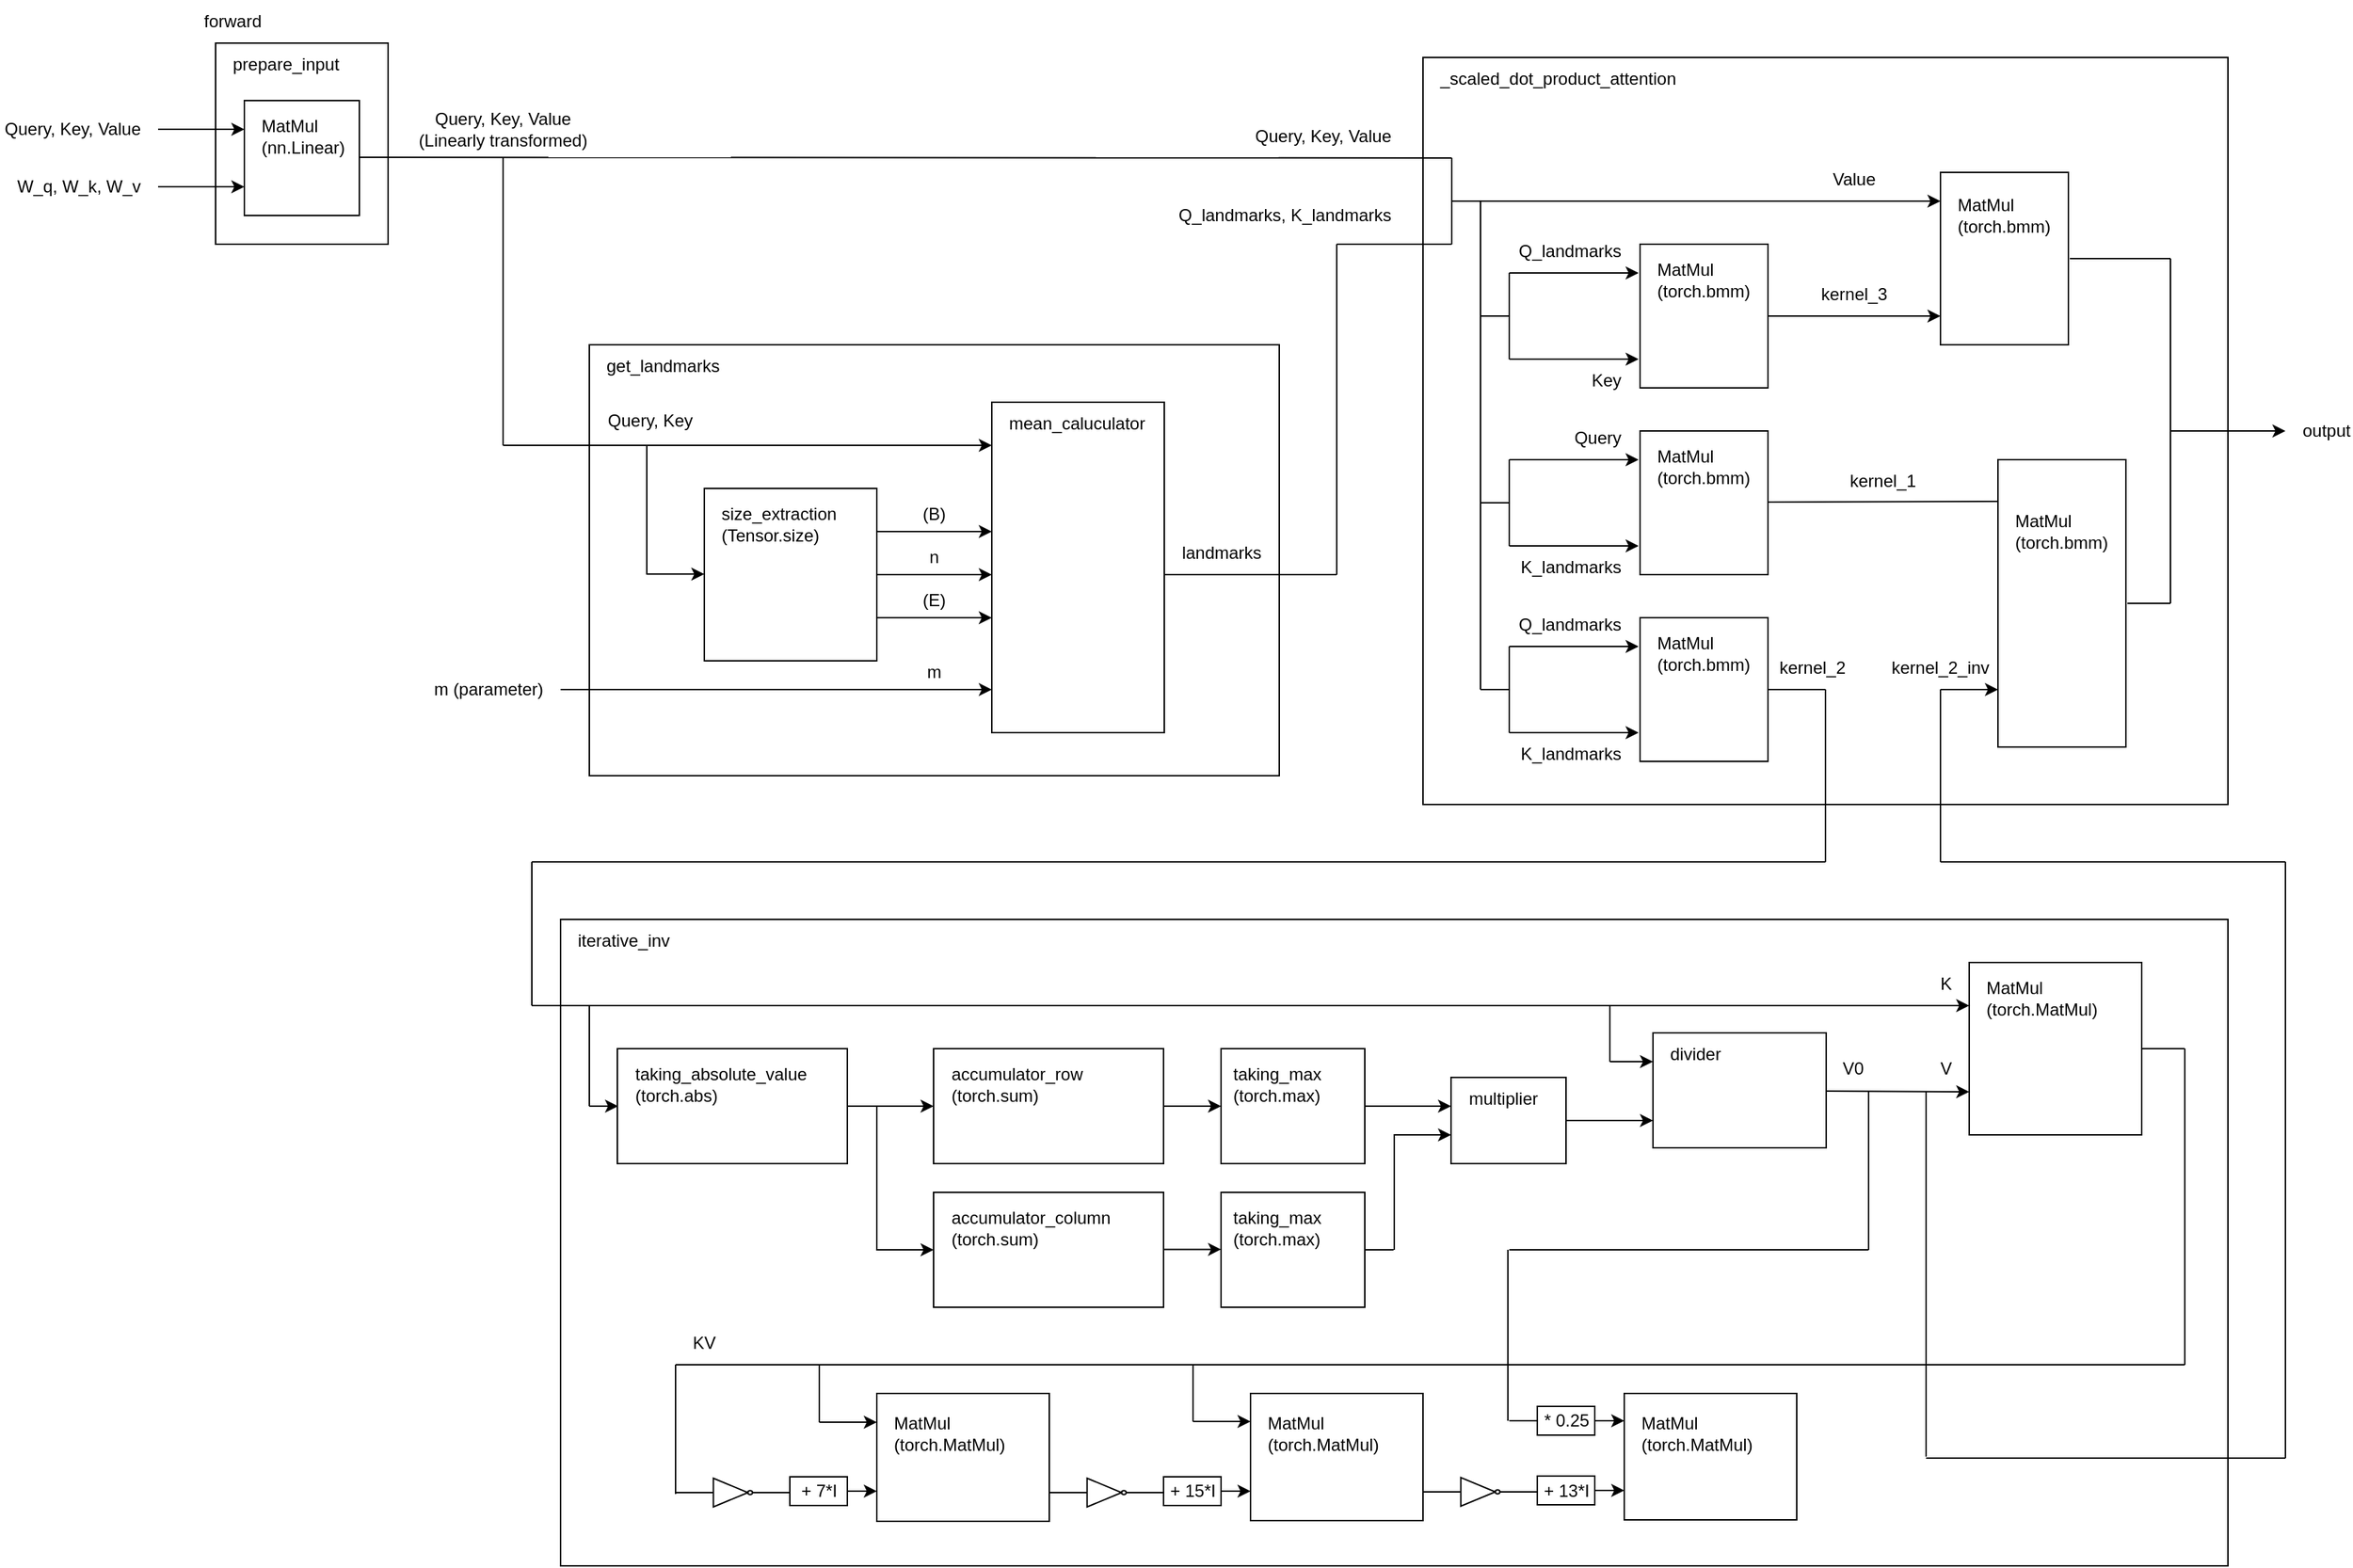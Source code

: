<mxfile>
    <diagram id="p_NvklON_nJpqzWZonJb" name="ページ1">
        <mxGraphModel dx="355" dy="683" grid="1" gridSize="10" guides="1" tooltips="1" connect="1" arrows="1" fold="1" page="1" pageScale="1" pageWidth="827" pageHeight="1169" math="0" shadow="0">
            <root>
                <mxCell id="0"/>
                <mxCell id="1" parent="0"/>
                <mxCell id="254" value="" style="rounded=0;whiteSpace=wrap;html=1;" vertex="1" parent="1">
                    <mxGeometry x="400" y="760" width="1160" height="450" as="geometry"/>
                </mxCell>
                <mxCell id="130" value="" style="rounded=0;whiteSpace=wrap;html=1;" vertex="1" parent="1">
                    <mxGeometry x="1000" y="160" width="560" height="520" as="geometry"/>
                </mxCell>
                <mxCell id="50" value="" style="rounded=0;whiteSpace=wrap;html=1;" vertex="1" parent="1">
                    <mxGeometry x="420" y="360" width="480" height="300" as="geometry"/>
                </mxCell>
                <mxCell id="2" value="" style="rounded=0;whiteSpace=wrap;html=1;" vertex="1" parent="1">
                    <mxGeometry x="160" y="150" width="120" height="140" as="geometry"/>
                </mxCell>
                <mxCell id="3" value="prepare_input" style="text;html=1;align=left;verticalAlign=middle;whiteSpace=wrap;rounded=0;" vertex="1" parent="1">
                    <mxGeometry x="170" y="150" width="90" height="30" as="geometry"/>
                </mxCell>
                <mxCell id="5" value="" style="rounded=0;whiteSpace=wrap;html=1;" vertex="1" parent="1">
                    <mxGeometry x="180" y="190" width="80" height="80" as="geometry"/>
                </mxCell>
                <mxCell id="7" value="" style="endArrow=classic;html=1;" edge="1" parent="1">
                    <mxGeometry width="50" height="50" relative="1" as="geometry">
                        <mxPoint x="120" y="210" as="sourcePoint"/>
                        <mxPoint x="180" y="210" as="targetPoint"/>
                    </mxGeometry>
                </mxCell>
                <mxCell id="8" value="" style="endArrow=classic;html=1;" edge="1" parent="1">
                    <mxGeometry width="50" height="50" relative="1" as="geometry">
                        <mxPoint x="120" y="250" as="sourcePoint"/>
                        <mxPoint x="180" y="250" as="targetPoint"/>
                    </mxGeometry>
                </mxCell>
                <mxCell id="9" value="Query, Key, Value" style="text;html=1;align=right;verticalAlign=middle;whiteSpace=wrap;rounded=0;" vertex="1" parent="1">
                    <mxGeometry x="10" y="200" width="100" height="20" as="geometry"/>
                </mxCell>
                <mxCell id="10" value="W_q, W_k, W_v" style="text;html=1;align=right;verticalAlign=middle;whiteSpace=wrap;rounded=0;" vertex="1" parent="1">
                    <mxGeometry x="10" y="240" width="100" height="20" as="geometry"/>
                </mxCell>
                <mxCell id="12" value="forward" style="text;html=1;align=left;verticalAlign=middle;whiteSpace=wrap;rounded=0;" vertex="1" parent="1">
                    <mxGeometry x="150" y="120" width="50" height="30" as="geometry"/>
                </mxCell>
                <mxCell id="20" value="Query, Key, Value&lt;div&gt;(Linearly transformed)&lt;/div&gt;" style="text;html=1;align=center;verticalAlign=middle;whiteSpace=wrap;rounded=0;" vertex="1" parent="1">
                    <mxGeometry x="300" y="195" width="120" height="30" as="geometry"/>
                </mxCell>
                <mxCell id="21" value="_scaled_dot_product_attention" style="text;html=1;align=left;verticalAlign=middle;whiteSpace=wrap;rounded=0;" vertex="1" parent="1">
                    <mxGeometry x="1010" y="160" width="190" height="30" as="geometry"/>
                </mxCell>
                <mxCell id="22" value="" style="endArrow=none;html=1;" edge="1" parent="1">
                    <mxGeometry width="50" height="50" relative="1" as="geometry">
                        <mxPoint x="360" y="430" as="sourcePoint"/>
                        <mxPoint x="360" y="230" as="targetPoint"/>
                    </mxGeometry>
                </mxCell>
                <mxCell id="23" value="" style="endArrow=classic;html=1;" edge="1" parent="1">
                    <mxGeometry width="50" height="50" relative="1" as="geometry">
                        <mxPoint x="360" y="430" as="sourcePoint"/>
                        <mxPoint x="700" y="430" as="targetPoint"/>
                    </mxGeometry>
                </mxCell>
                <mxCell id="24" value="get_landmarks" style="text;html=1;align=left;verticalAlign=middle;whiteSpace=wrap;rounded=0;" vertex="1" parent="1">
                    <mxGeometry x="430" y="360" width="90" height="30" as="geometry"/>
                </mxCell>
                <mxCell id="27" value="" style="endArrow=none;html=1;" edge="1" parent="1">
                    <mxGeometry width="50" height="50" relative="1" as="geometry">
                        <mxPoint x="460" y="520" as="sourcePoint"/>
                        <mxPoint x="460" y="430" as="targetPoint"/>
                    </mxGeometry>
                </mxCell>
                <mxCell id="28" value="" style="endArrow=classic;html=1;" edge="1" parent="1">
                    <mxGeometry width="50" height="50" relative="1" as="geometry">
                        <mxPoint x="460" y="519.68" as="sourcePoint"/>
                        <mxPoint x="500" y="519.68" as="targetPoint"/>
                    </mxGeometry>
                </mxCell>
                <mxCell id="30" value="" style="rounded=0;whiteSpace=wrap;html=1;" vertex="1" parent="1">
                    <mxGeometry x="500" y="460" width="120" height="120" as="geometry"/>
                </mxCell>
                <mxCell id="31" value="size_extraction&lt;div&gt;(Tensor.size)&lt;/div&gt;" style="text;html=1;align=left;verticalAlign=middle;whiteSpace=wrap;rounded=0;" vertex="1" parent="1">
                    <mxGeometry x="510" y="465" width="100" height="40" as="geometry"/>
                </mxCell>
                <mxCell id="32" value="MatMul&lt;div&gt;(nn.Linear)&lt;/div&gt;" style="text;html=1;align=left;verticalAlign=middle;whiteSpace=wrap;rounded=0;" vertex="1" parent="1">
                    <mxGeometry x="190" y="195" width="60" height="40" as="geometry"/>
                </mxCell>
                <mxCell id="33" value="" style="endArrow=classic;html=1;" edge="1" parent="1">
                    <mxGeometry width="50" height="50" relative="1" as="geometry">
                        <mxPoint x="400" y="600" as="sourcePoint"/>
                        <mxPoint x="700" y="600" as="targetPoint"/>
                    </mxGeometry>
                </mxCell>
                <mxCell id="34" value="m (parameter)" style="text;html=1;align=right;verticalAlign=middle;whiteSpace=wrap;rounded=0;" vertex="1" parent="1">
                    <mxGeometry x="300" y="590" width="90" height="20" as="geometry"/>
                </mxCell>
                <mxCell id="35" value="" style="endArrow=classic;html=1;" edge="1" parent="1">
                    <mxGeometry width="50" height="50" relative="1" as="geometry">
                        <mxPoint x="620" y="490" as="sourcePoint"/>
                        <mxPoint x="700" y="490" as="targetPoint"/>
                    </mxGeometry>
                </mxCell>
                <mxCell id="36" value="" style="endArrow=classic;html=1;" edge="1" parent="1">
                    <mxGeometry width="50" height="50" relative="1" as="geometry">
                        <mxPoint x="620" y="550" as="sourcePoint"/>
                        <mxPoint x="700" y="550" as="targetPoint"/>
                    </mxGeometry>
                </mxCell>
                <mxCell id="37" value="" style="endArrow=classic;html=1;" edge="1" parent="1">
                    <mxGeometry width="50" height="50" relative="1" as="geometry">
                        <mxPoint x="620" y="520" as="sourcePoint"/>
                        <mxPoint x="700" y="520" as="targetPoint"/>
                    </mxGeometry>
                </mxCell>
                <mxCell id="38" value="(B)" style="text;html=1;align=center;verticalAlign=middle;whiteSpace=wrap;rounded=0;" vertex="1" parent="1">
                    <mxGeometry x="640" y="470" width="40" height="15" as="geometry"/>
                </mxCell>
                <mxCell id="39" value="n" style="text;html=1;align=center;verticalAlign=middle;whiteSpace=wrap;rounded=0;" vertex="1" parent="1">
                    <mxGeometry x="640" y="500" width="40" height="15" as="geometry"/>
                </mxCell>
                <mxCell id="40" value="(E)" style="text;html=1;align=center;verticalAlign=middle;whiteSpace=wrap;rounded=0;" vertex="1" parent="1">
                    <mxGeometry x="640" y="530" width="40" height="15" as="geometry"/>
                </mxCell>
                <mxCell id="42" value="m" style="text;html=1;align=center;verticalAlign=middle;whiteSpace=wrap;rounded=0;" vertex="1" parent="1">
                    <mxGeometry x="640" y="580" width="40" height="15" as="geometry"/>
                </mxCell>
                <mxCell id="43" value="" style="rounded=0;whiteSpace=wrap;html=1;" vertex="1" parent="1">
                    <mxGeometry x="700" y="400" width="120" height="230" as="geometry"/>
                </mxCell>
                <mxCell id="44" value="mean_caluculator" style="text;html=1;align=left;verticalAlign=middle;whiteSpace=wrap;rounded=0;" vertex="1" parent="1">
                    <mxGeometry x="710" y="400" width="110" height="30" as="geometry"/>
                </mxCell>
                <mxCell id="46" value="" style="endArrow=none;html=1;" edge="1" parent="1">
                    <mxGeometry width="50" height="50" relative="1" as="geometry">
                        <mxPoint x="820" y="520" as="sourcePoint"/>
                        <mxPoint x="940" y="520" as="targetPoint"/>
                    </mxGeometry>
                </mxCell>
                <mxCell id="49" value="landmarks" style="text;html=1;align=center;verticalAlign=middle;whiteSpace=wrap;rounded=0;" vertex="1" parent="1">
                    <mxGeometry x="830" y="495" width="60" height="20" as="geometry"/>
                </mxCell>
                <mxCell id="51" value="Query, Key, Value" style="text;html=1;align=right;verticalAlign=middle;whiteSpace=wrap;rounded=0;" vertex="1" parent="1">
                    <mxGeometry x="870" y="205" width="110" height="20" as="geometry"/>
                </mxCell>
                <mxCell id="52" value="" style="endArrow=none;html=1;" edge="1" parent="1">
                    <mxGeometry width="50" height="50" relative="1" as="geometry">
                        <mxPoint x="940" y="520" as="sourcePoint"/>
                        <mxPoint x="940" y="290" as="targetPoint"/>
                    </mxGeometry>
                </mxCell>
                <mxCell id="54" value="Q_landmarks, K_landmarks" style="text;html=1;align=right;verticalAlign=middle;whiteSpace=wrap;rounded=0;" vertex="1" parent="1">
                    <mxGeometry x="820" y="260" width="160" height="20" as="geometry"/>
                </mxCell>
                <mxCell id="55" value="Query, Key" style="text;html=1;align=center;verticalAlign=middle;whiteSpace=wrap;rounded=0;" vertex="1" parent="1">
                    <mxGeometry x="415" y="400" width="95" height="25" as="geometry"/>
                </mxCell>
                <mxCell id="56" value="" style="endArrow=none;html=1;" edge="1" parent="1">
                    <mxGeometry width="50" height="50" relative="1" as="geometry">
                        <mxPoint x="260" y="229.5" as="sourcePoint"/>
                        <mxPoint x="1020" y="230" as="targetPoint"/>
                    </mxGeometry>
                </mxCell>
                <mxCell id="57" value="" style="endArrow=none;html=1;" edge="1" parent="1">
                    <mxGeometry width="50" height="50" relative="1" as="geometry">
                        <mxPoint x="940" y="290" as="sourcePoint"/>
                        <mxPoint x="1020" y="290" as="targetPoint"/>
                    </mxGeometry>
                </mxCell>
                <mxCell id="58" value="" style="endArrow=none;html=1;" edge="1" parent="1">
                    <mxGeometry width="50" height="50" relative="1" as="geometry">
                        <mxPoint x="1020" y="290" as="sourcePoint"/>
                        <mxPoint x="1020" y="230" as="targetPoint"/>
                    </mxGeometry>
                </mxCell>
                <mxCell id="60" value="" style="endArrow=none;html=1;" edge="1" parent="1">
                    <mxGeometry width="50" height="50" relative="1" as="geometry">
                        <mxPoint x="1060" y="370" as="sourcePoint"/>
                        <mxPoint x="1060" y="310" as="targetPoint"/>
                    </mxGeometry>
                </mxCell>
                <mxCell id="61" value="" style="endArrow=classic;html=1;" edge="1" parent="1">
                    <mxGeometry width="50" height="50" relative="1" as="geometry">
                        <mxPoint x="1060" y="310" as="sourcePoint"/>
                        <mxPoint x="1150" y="310" as="targetPoint"/>
                    </mxGeometry>
                </mxCell>
                <mxCell id="62" value="" style="endArrow=classic;html=1;" edge="1" parent="1">
                    <mxGeometry width="50" height="50" relative="1" as="geometry">
                        <mxPoint x="1060" y="370" as="sourcePoint"/>
                        <mxPoint x="1150" y="370" as="targetPoint"/>
                    </mxGeometry>
                </mxCell>
                <mxCell id="74" value="" style="group" vertex="1" connectable="0" parent="1">
                    <mxGeometry x="1151" y="290" width="89" height="100" as="geometry"/>
                </mxCell>
                <mxCell id="63" value="" style="rounded=0;whiteSpace=wrap;html=1;" vertex="1" parent="74">
                    <mxGeometry width="89" height="100" as="geometry"/>
                </mxCell>
                <mxCell id="64" value="MatMul&lt;div&gt;(torch.bmm)&lt;/div&gt;" style="text;html=1;align=left;verticalAlign=middle;whiteSpace=wrap;rounded=0;" vertex="1" parent="74">
                    <mxGeometry x="9.889" y="5" width="69.222" height="40" as="geometry"/>
                </mxCell>
                <mxCell id="75" value="Q_landmarks" style="text;html=1;align=right;verticalAlign=middle;whiteSpace=wrap;rounded=0;" vertex="1" parent="1">
                    <mxGeometry x="1080" y="285" width="60" height="20" as="geometry"/>
                </mxCell>
                <mxCell id="76" value="Key" style="text;html=1;align=right;verticalAlign=middle;whiteSpace=wrap;rounded=0;" vertex="1" parent="1">
                    <mxGeometry x="1065" y="375" width="75" height="20" as="geometry"/>
                </mxCell>
                <mxCell id="77" value="" style="endArrow=none;html=1;" edge="1" parent="1">
                    <mxGeometry width="50" height="50" relative="1" as="geometry">
                        <mxPoint x="1060" y="500" as="sourcePoint"/>
                        <mxPoint x="1060" y="440" as="targetPoint"/>
                    </mxGeometry>
                </mxCell>
                <mxCell id="78" value="" style="endArrow=classic;html=1;" edge="1" parent="1">
                    <mxGeometry width="50" height="50" relative="1" as="geometry">
                        <mxPoint x="1060" y="440" as="sourcePoint"/>
                        <mxPoint x="1150" y="440" as="targetPoint"/>
                    </mxGeometry>
                </mxCell>
                <mxCell id="79" value="" style="endArrow=classic;html=1;" edge="1" parent="1">
                    <mxGeometry width="50" height="50" relative="1" as="geometry">
                        <mxPoint x="1060" y="500" as="sourcePoint"/>
                        <mxPoint x="1150" y="500" as="targetPoint"/>
                    </mxGeometry>
                </mxCell>
                <mxCell id="80" value="" style="group" vertex="1" connectable="0" parent="1">
                    <mxGeometry x="1151" y="420" width="89" height="100" as="geometry"/>
                </mxCell>
                <mxCell id="81" value="" style="rounded=0;whiteSpace=wrap;html=1;" vertex="1" parent="80">
                    <mxGeometry width="89" height="100" as="geometry"/>
                </mxCell>
                <mxCell id="82" value="MatMul&lt;div&gt;(torch.bmm)&lt;/div&gt;" style="text;html=1;align=left;verticalAlign=middle;whiteSpace=wrap;rounded=0;" vertex="1" parent="80">
                    <mxGeometry x="9.889" y="5" width="69.222" height="40" as="geometry"/>
                </mxCell>
                <mxCell id="83" value="Query" style="text;html=1;align=right;verticalAlign=middle;whiteSpace=wrap;rounded=0;" vertex="1" parent="1">
                    <mxGeometry x="1080" y="415" width="60" height="20" as="geometry"/>
                </mxCell>
                <mxCell id="84" value="K_landmarks" style="text;html=1;align=right;verticalAlign=middle;whiteSpace=wrap;rounded=0;" vertex="1" parent="1">
                    <mxGeometry x="1065" y="505" width="75" height="20" as="geometry"/>
                </mxCell>
                <mxCell id="85" value="" style="endArrow=none;html=1;" edge="1" parent="1">
                    <mxGeometry width="50" height="50" relative="1" as="geometry">
                        <mxPoint x="1060" y="630" as="sourcePoint"/>
                        <mxPoint x="1060" y="570" as="targetPoint"/>
                    </mxGeometry>
                </mxCell>
                <mxCell id="86" value="" style="endArrow=classic;html=1;" edge="1" parent="1">
                    <mxGeometry width="50" height="50" relative="1" as="geometry">
                        <mxPoint x="1060" y="570" as="sourcePoint"/>
                        <mxPoint x="1150" y="570" as="targetPoint"/>
                    </mxGeometry>
                </mxCell>
                <mxCell id="87" value="" style="endArrow=classic;html=1;" edge="1" parent="1">
                    <mxGeometry width="50" height="50" relative="1" as="geometry">
                        <mxPoint x="1060" y="630" as="sourcePoint"/>
                        <mxPoint x="1150" y="630" as="targetPoint"/>
                    </mxGeometry>
                </mxCell>
                <mxCell id="88" value="" style="group" vertex="1" connectable="0" parent="1">
                    <mxGeometry x="1151" y="550" width="89" height="100" as="geometry"/>
                </mxCell>
                <mxCell id="89" value="" style="rounded=0;whiteSpace=wrap;html=1;" vertex="1" parent="88">
                    <mxGeometry width="89" height="100" as="geometry"/>
                </mxCell>
                <mxCell id="90" value="MatMul&lt;div&gt;(torch.bmm)&lt;/div&gt;" style="text;html=1;align=left;verticalAlign=middle;whiteSpace=wrap;rounded=0;" vertex="1" parent="88">
                    <mxGeometry x="9.889" y="5" width="69.222" height="40" as="geometry"/>
                </mxCell>
                <mxCell id="91" value="Q_landmarks" style="text;html=1;align=right;verticalAlign=middle;whiteSpace=wrap;rounded=0;" vertex="1" parent="1">
                    <mxGeometry x="1080" y="545" width="60" height="20" as="geometry"/>
                </mxCell>
                <mxCell id="92" value="K_landmarks" style="text;html=1;align=right;verticalAlign=middle;whiteSpace=wrap;rounded=0;" vertex="1" parent="1">
                    <mxGeometry x="1065" y="635" width="75" height="20" as="geometry"/>
                </mxCell>
                <mxCell id="93" value="" style="endArrow=none;html=1;" edge="1" parent="1">
                    <mxGeometry width="50" height="50" relative="1" as="geometry">
                        <mxPoint x="1040" y="600" as="sourcePoint"/>
                        <mxPoint x="1040" y="260" as="targetPoint"/>
                    </mxGeometry>
                </mxCell>
                <mxCell id="94" value="" style="endArrow=none;html=1;" edge="1" parent="1">
                    <mxGeometry width="50" height="50" relative="1" as="geometry">
                        <mxPoint x="1040" y="470" as="sourcePoint"/>
                        <mxPoint x="1060" y="470" as="targetPoint"/>
                    </mxGeometry>
                </mxCell>
                <mxCell id="95" value="" style="endArrow=none;html=1;" edge="1" parent="1">
                    <mxGeometry width="50" height="50" relative="1" as="geometry">
                        <mxPoint x="1040" y="600" as="sourcePoint"/>
                        <mxPoint x="1060" y="600" as="targetPoint"/>
                    </mxGeometry>
                </mxCell>
                <mxCell id="98" value="" style="endArrow=classic;html=1;" edge="1" parent="1">
                    <mxGeometry width="50" height="50" relative="1" as="geometry">
                        <mxPoint x="1240" y="469.47" as="sourcePoint"/>
                        <mxPoint x="1420" y="469" as="targetPoint"/>
                    </mxGeometry>
                </mxCell>
                <mxCell id="99" value="kernel_1" style="text;html=1;align=center;verticalAlign=middle;whiteSpace=wrap;rounded=0;" vertex="1" parent="1">
                    <mxGeometry x="1290" y="440" width="60" height="30" as="geometry"/>
                </mxCell>
                <mxCell id="101" value="kernel_2" style="text;html=1;align=center;verticalAlign=middle;whiteSpace=wrap;rounded=0;" vertex="1" parent="1">
                    <mxGeometry x="1240.5" y="570" width="60" height="30" as="geometry"/>
                </mxCell>
                <mxCell id="104" value="kernel_3" style="text;html=1;align=center;verticalAlign=middle;whiteSpace=wrap;rounded=0;" vertex="1" parent="1">
                    <mxGeometry x="1270" y="310" width="60" height="30" as="geometry"/>
                </mxCell>
                <mxCell id="106" value="" style="endArrow=classic;html=1;" edge="1" parent="1">
                    <mxGeometry width="50" height="50" relative="1" as="geometry">
                        <mxPoint x="1020" y="260" as="sourcePoint"/>
                        <mxPoint x="1360" y="260" as="targetPoint"/>
                    </mxGeometry>
                </mxCell>
                <mxCell id="107" value="" style="endArrow=classic;html=1;" edge="1" parent="1">
                    <mxGeometry width="50" height="50" relative="1" as="geometry">
                        <mxPoint x="1240" y="340" as="sourcePoint"/>
                        <mxPoint x="1360" y="340" as="targetPoint"/>
                    </mxGeometry>
                </mxCell>
                <mxCell id="108" value="Value" style="text;html=1;align=center;verticalAlign=middle;whiteSpace=wrap;rounded=0;" vertex="1" parent="1">
                    <mxGeometry x="1270" y="230" width="60" height="30" as="geometry"/>
                </mxCell>
                <mxCell id="109" value="" style="group" vertex="1" connectable="0" parent="1">
                    <mxGeometry x="1360" y="240" width="89" height="120" as="geometry"/>
                </mxCell>
                <mxCell id="110" value="" style="rounded=0;whiteSpace=wrap;html=1;" vertex="1" parent="109">
                    <mxGeometry width="89" height="120" as="geometry"/>
                </mxCell>
                <mxCell id="111" value="MatMul&lt;div&gt;(torch.bmm)&lt;/div&gt;" style="text;html=1;align=left;verticalAlign=middle;whiteSpace=wrap;rounded=0;" vertex="1" parent="109">
                    <mxGeometry x="9.889" y="6" width="69.222" height="48" as="geometry"/>
                </mxCell>
                <mxCell id="112" value="" style="group" vertex="1" connectable="0" parent="1">
                    <mxGeometry x="1400" y="440" width="89" height="200" as="geometry"/>
                </mxCell>
                <mxCell id="113" value="" style="rounded=0;whiteSpace=wrap;html=1;" vertex="1" parent="112">
                    <mxGeometry width="89" height="200" as="geometry"/>
                </mxCell>
                <mxCell id="114" value="MatMul&lt;div&gt;(torch.bmm)&lt;/div&gt;" style="text;html=1;align=left;verticalAlign=middle;whiteSpace=wrap;rounded=0;" vertex="1" parent="112">
                    <mxGeometry x="9.889" y="10" width="69.222" height="80" as="geometry"/>
                </mxCell>
                <mxCell id="115" value="" style="endArrow=none;html=1;" edge="1" parent="1">
                    <mxGeometry width="50" height="50" relative="1" as="geometry">
                        <mxPoint x="1240" y="600" as="sourcePoint"/>
                        <mxPoint x="1280" y="600" as="targetPoint"/>
                    </mxGeometry>
                </mxCell>
                <mxCell id="118" value="" style="endArrow=none;html=1;" edge="1" parent="1">
                    <mxGeometry width="50" height="50" relative="1" as="geometry">
                        <mxPoint x="1280" y="720" as="sourcePoint"/>
                        <mxPoint x="1280" y="600" as="targetPoint"/>
                    </mxGeometry>
                </mxCell>
                <mxCell id="119" value="" style="endArrow=none;html=1;" edge="1" parent="1">
                    <mxGeometry width="50" height="50" relative="1" as="geometry">
                        <mxPoint x="1360" y="720" as="sourcePoint"/>
                        <mxPoint x="1360" y="600" as="targetPoint"/>
                    </mxGeometry>
                </mxCell>
                <mxCell id="120" value="" style="endArrow=classic;html=1;" edge="1" parent="1">
                    <mxGeometry width="50" height="50" relative="1" as="geometry">
                        <mxPoint x="1360" y="600" as="sourcePoint"/>
                        <mxPoint x="1400" y="600" as="targetPoint"/>
                    </mxGeometry>
                </mxCell>
                <mxCell id="121" value="kernel_2_inv" style="text;html=1;align=center;verticalAlign=middle;whiteSpace=wrap;rounded=0;" vertex="1" parent="1">
                    <mxGeometry x="1330" y="570" width="60" height="30" as="geometry"/>
                </mxCell>
                <mxCell id="124" value="" style="endArrow=none;html=1;" edge="1" parent="1">
                    <mxGeometry width="50" height="50" relative="1" as="geometry">
                        <mxPoint x="1450" y="300" as="sourcePoint"/>
                        <mxPoint x="1520" y="300" as="targetPoint"/>
                    </mxGeometry>
                </mxCell>
                <mxCell id="125" value="" style="endArrow=none;html=1;" edge="1" parent="1">
                    <mxGeometry width="50" height="50" relative="1" as="geometry">
                        <mxPoint x="1490" y="540" as="sourcePoint"/>
                        <mxPoint x="1520" y="540" as="targetPoint"/>
                    </mxGeometry>
                </mxCell>
                <mxCell id="126" value="" style="endArrow=none;html=1;" edge="1" parent="1">
                    <mxGeometry width="50" height="50" relative="1" as="geometry">
                        <mxPoint x="1520" y="540" as="sourcePoint"/>
                        <mxPoint x="1520" y="300" as="targetPoint"/>
                    </mxGeometry>
                </mxCell>
                <mxCell id="127" value="" style="endArrow=classic;html=1;" edge="1" parent="1">
                    <mxGeometry width="50" height="50" relative="1" as="geometry">
                        <mxPoint x="1520" y="420" as="sourcePoint"/>
                        <mxPoint x="1600" y="420" as="targetPoint"/>
                    </mxGeometry>
                </mxCell>
                <mxCell id="129" value="output" style="text;html=1;align=left;verticalAlign=middle;whiteSpace=wrap;rounded=0;" vertex="1" parent="1">
                    <mxGeometry x="1610" y="400" width="36" height="40" as="geometry"/>
                </mxCell>
                <mxCell id="131" value="iterative_inv" style="text;html=1;align=left;verticalAlign=middle;whiteSpace=wrap;rounded=0;" vertex="1" parent="1">
                    <mxGeometry x="410" y="760" width="100" height="30" as="geometry"/>
                </mxCell>
                <mxCell id="132" value="" style="endArrow=none;html=1;" edge="1" parent="1">
                    <mxGeometry width="50" height="50" relative="1" as="geometry">
                        <mxPoint x="380" y="720" as="sourcePoint"/>
                        <mxPoint x="1280" y="720" as="targetPoint"/>
                    </mxGeometry>
                </mxCell>
                <mxCell id="170" value="" style="group" vertex="1" connectable="0" parent="1">
                    <mxGeometry x="439.5" y="839" width="700" height="211" as="geometry"/>
                </mxCell>
                <mxCell id="135" value="" style="group" vertex="1" connectable="0" parent="170">
                    <mxGeometry y="11" width="160" height="80" as="geometry"/>
                </mxCell>
                <mxCell id="133" value="" style="rounded=0;whiteSpace=wrap;html=1;" vertex="1" parent="135">
                    <mxGeometry width="160" height="80" as="geometry"/>
                </mxCell>
                <mxCell id="134" value="taking_absolute_value&lt;div&gt;(torch.abs)&lt;/div&gt;" style="text;html=1;align=left;verticalAlign=middle;whiteSpace=wrap;rounded=0;" vertex="1" parent="135">
                    <mxGeometry x="10" y="5" width="130" height="40" as="geometry"/>
                </mxCell>
                <mxCell id="136" value="" style="group" vertex="1" connectable="0" parent="170">
                    <mxGeometry x="220" y="11" width="160" height="80" as="geometry"/>
                </mxCell>
                <mxCell id="137" value="" style="rounded=0;whiteSpace=wrap;html=1;" vertex="1" parent="136">
                    <mxGeometry width="160" height="80" as="geometry"/>
                </mxCell>
                <mxCell id="138" value="&lt;div&gt;&lt;font color=&quot;#000000&quot;&gt;accumulator_row&lt;/font&gt;&lt;/div&gt;&lt;div&gt;(torch.sum)&lt;/div&gt;" style="text;html=1;align=left;verticalAlign=middle;whiteSpace=wrap;rounded=0;" vertex="1" parent="136">
                    <mxGeometry x="10" y="5" width="130" height="40" as="geometry"/>
                </mxCell>
                <mxCell id="146" value="" style="group" vertex="1" connectable="0" parent="170">
                    <mxGeometry x="220" y="111" width="160" height="80" as="geometry"/>
                </mxCell>
                <mxCell id="147" value="" style="rounded=0;whiteSpace=wrap;html=1;" vertex="1" parent="146">
                    <mxGeometry width="160" height="80" as="geometry"/>
                </mxCell>
                <mxCell id="148" value="&lt;div&gt;&lt;font color=&quot;#000000&quot;&gt;accumulator_column&lt;/font&gt;&lt;/div&gt;&lt;div&gt;(torch.sum)&lt;/div&gt;" style="text;html=1;align=left;verticalAlign=middle;whiteSpace=wrap;rounded=0;" vertex="1" parent="146">
                    <mxGeometry x="10" y="5" width="130" height="40" as="geometry"/>
                </mxCell>
                <mxCell id="149" value="" style="group" vertex="1" connectable="0" parent="170">
                    <mxGeometry x="420" y="11" width="100" height="80" as="geometry"/>
                </mxCell>
                <mxCell id="150" value="" style="rounded=0;whiteSpace=wrap;html=1;" vertex="1" parent="149">
                    <mxGeometry width="100" height="80" as="geometry"/>
                </mxCell>
                <mxCell id="151" value="&lt;div&gt;&lt;font color=&quot;#000000&quot;&gt;taking_max&lt;/font&gt;&lt;/div&gt;&lt;div&gt;(torch.max)&lt;/div&gt;" style="text;html=1;align=left;verticalAlign=middle;whiteSpace=wrap;rounded=0;" vertex="1" parent="149">
                    <mxGeometry x="6.25" y="5" width="81.25" height="40" as="geometry"/>
                </mxCell>
                <mxCell id="152" value="" style="group" vertex="1" connectable="0" parent="170">
                    <mxGeometry x="420" y="111" width="100" height="80" as="geometry"/>
                </mxCell>
                <mxCell id="153" value="" style="rounded=0;whiteSpace=wrap;html=1;" vertex="1" parent="152">
                    <mxGeometry width="100" height="80" as="geometry"/>
                </mxCell>
                <mxCell id="154" value="&lt;div&gt;&lt;font color=&quot;#000000&quot;&gt;taking_max&lt;/font&gt;&lt;/div&gt;&lt;div&gt;(torch.max)&lt;/div&gt;" style="text;html=1;align=left;verticalAlign=middle;whiteSpace=wrap;rounded=0;" vertex="1" parent="152">
                    <mxGeometry x="6.25" y="5" width="81.25" height="40" as="geometry"/>
                </mxCell>
                <mxCell id="156" value="" style="endArrow=none;html=1;" edge="1" parent="170">
                    <mxGeometry width="50" height="50" relative="1" as="geometry">
                        <mxPoint x="180.5" y="151" as="sourcePoint"/>
                        <mxPoint x="180.5" y="51" as="targetPoint"/>
                    </mxGeometry>
                </mxCell>
                <mxCell id="157" value="" style="endArrow=classic;html=1;" edge="1" parent="170">
                    <mxGeometry width="50" height="50" relative="1" as="geometry">
                        <mxPoint x="160.5" y="51" as="sourcePoint"/>
                        <mxPoint x="220" y="51" as="targetPoint"/>
                    </mxGeometry>
                </mxCell>
                <mxCell id="158" value="" style="endArrow=classic;html=1;" edge="1" parent="170">
                    <mxGeometry width="50" height="50" relative="1" as="geometry">
                        <mxPoint x="180" y="151" as="sourcePoint"/>
                        <mxPoint x="220" y="151" as="targetPoint"/>
                    </mxGeometry>
                </mxCell>
                <mxCell id="159" value="" style="endArrow=classic;html=1;" edge="1" parent="170">
                    <mxGeometry width="50" height="50" relative="1" as="geometry">
                        <mxPoint x="380" y="51" as="sourcePoint"/>
                        <mxPoint x="420" y="51" as="targetPoint"/>
                    </mxGeometry>
                </mxCell>
                <mxCell id="160" value="" style="endArrow=classic;html=1;" edge="1" parent="170">
                    <mxGeometry width="50" height="50" relative="1" as="geometry">
                        <mxPoint x="380" y="150.7" as="sourcePoint"/>
                        <mxPoint x="420" y="150.7" as="targetPoint"/>
                    </mxGeometry>
                </mxCell>
                <mxCell id="161" value="" style="endArrow=none;html=1;" edge="1" parent="170">
                    <mxGeometry width="50" height="50" relative="1" as="geometry">
                        <mxPoint x="520" y="51" as="sourcePoint"/>
                        <mxPoint x="540" y="51" as="targetPoint"/>
                    </mxGeometry>
                </mxCell>
                <mxCell id="162" value="" style="endArrow=none;html=1;" edge="1" parent="170">
                    <mxGeometry width="50" height="50" relative="1" as="geometry">
                        <mxPoint x="520" y="151" as="sourcePoint"/>
                        <mxPoint x="540" y="151" as="targetPoint"/>
                    </mxGeometry>
                </mxCell>
                <mxCell id="164" value="" style="endArrow=classic;html=1;" edge="1" parent="170">
                    <mxGeometry width="50" height="50" relative="1" as="geometry">
                        <mxPoint x="540" y="51" as="sourcePoint"/>
                        <mxPoint x="580" y="51" as="targetPoint"/>
                    </mxGeometry>
                </mxCell>
                <mxCell id="165" value="" style="rounded=0;whiteSpace=wrap;html=1;" vertex="1" parent="170">
                    <mxGeometry x="580" y="31" width="80" height="60" as="geometry"/>
                </mxCell>
                <mxCell id="166" value="multiplier" style="text;html=1;align=left;verticalAlign=middle;whiteSpace=wrap;rounded=0;" vertex="1" parent="170">
                    <mxGeometry x="590" y="31" width="60" height="30" as="geometry"/>
                </mxCell>
                <mxCell id="167" value="" style="endArrow=none;html=1;" edge="1" parent="170">
                    <mxGeometry width="50" height="50" relative="1" as="geometry">
                        <mxPoint x="540.5" y="151" as="sourcePoint"/>
                        <mxPoint x="540.5" y="71" as="targetPoint"/>
                    </mxGeometry>
                </mxCell>
                <mxCell id="168" value="" style="endArrow=classic;html=1;" edge="1" parent="170">
                    <mxGeometry width="50" height="50" relative="1" as="geometry">
                        <mxPoint x="540" y="71" as="sourcePoint"/>
                        <mxPoint x="580" y="71" as="targetPoint"/>
                    </mxGeometry>
                </mxCell>
                <mxCell id="174" value="" style="endArrow=none;html=1;" edge="1" parent="170">
                    <mxGeometry width="50" height="50" relative="1" as="geometry">
                        <mxPoint x="690.5" y="20" as="sourcePoint"/>
                        <mxPoint x="690.5" y="-19" as="targetPoint"/>
                    </mxGeometry>
                </mxCell>
                <mxCell id="247" value="" style="endArrow=none;html=1;" edge="1" parent="170">
                    <mxGeometry width="50" height="50" relative="1" as="geometry">
                        <mxPoint x="620.5" y="151" as="sourcePoint"/>
                        <mxPoint x="870.5" y="151" as="targetPoint"/>
                    </mxGeometry>
                </mxCell>
                <mxCell id="246" value="" style="endArrow=none;html=1;" edge="1" parent="170">
                    <mxGeometry width="50" height="50" relative="1" as="geometry">
                        <mxPoint x="619.58" y="270" as="sourcePoint"/>
                        <mxPoint x="619.58" y="151" as="targetPoint"/>
                    </mxGeometry>
                </mxCell>
                <mxCell id="172" value="" style="endArrow=none;html=1;" edge="1" parent="1">
                    <mxGeometry width="50" height="50" relative="1" as="geometry">
                        <mxPoint x="380" y="820" as="sourcePoint"/>
                        <mxPoint x="380" y="720" as="targetPoint"/>
                    </mxGeometry>
                </mxCell>
                <mxCell id="173" value="" style="endArrow=classic;html=1;" edge="1" parent="1">
                    <mxGeometry width="50" height="50" relative="1" as="geometry">
                        <mxPoint x="380" y="820" as="sourcePoint"/>
                        <mxPoint x="1380" y="820" as="targetPoint"/>
                    </mxGeometry>
                </mxCell>
                <mxCell id="177" value="" style="rounded=0;whiteSpace=wrap;html=1;" vertex="1" parent="1">
                    <mxGeometry x="1160" y="839" width="120.5" height="80" as="geometry"/>
                </mxCell>
                <mxCell id="176" value="" style="endArrow=classic;html=1;" edge="1" parent="1">
                    <mxGeometry width="50" height="50" relative="1" as="geometry">
                        <mxPoint x="1130" y="859" as="sourcePoint"/>
                        <mxPoint x="1160" y="859" as="targetPoint"/>
                    </mxGeometry>
                </mxCell>
                <mxCell id="178" value="divider" style="text;html=1;align=left;verticalAlign=middle;whiteSpace=wrap;rounded=0;" vertex="1" parent="1">
                    <mxGeometry x="1170" y="839" width="50" height="30" as="geometry"/>
                </mxCell>
                <mxCell id="179" value="" style="endArrow=none;html=1;" edge="1" parent="1">
                    <mxGeometry width="50" height="50" relative="1" as="geometry">
                        <mxPoint x="420" y="890" as="sourcePoint"/>
                        <mxPoint x="420" y="820" as="targetPoint"/>
                    </mxGeometry>
                </mxCell>
                <mxCell id="181" value="" style="endArrow=classic;html=1;" edge="1" parent="1">
                    <mxGeometry width="50" height="50" relative="1" as="geometry">
                        <mxPoint x="1280.5" y="879.5" as="sourcePoint"/>
                        <mxPoint x="1380" y="880" as="targetPoint"/>
                    </mxGeometry>
                </mxCell>
                <mxCell id="182" value="V0" style="text;html=1;align=left;verticalAlign=middle;whiteSpace=wrap;rounded=0;" vertex="1" parent="1">
                    <mxGeometry x="1290" y="849" width="30" height="30" as="geometry"/>
                </mxCell>
                <mxCell id="183" value="K" style="text;html=1;align=right;verticalAlign=middle;whiteSpace=wrap;rounded=0;" vertex="1" parent="1">
                    <mxGeometry x="1340" y="790" width="30" height="30" as="geometry"/>
                </mxCell>
                <mxCell id="184" value="V" style="text;html=1;align=right;verticalAlign=middle;whiteSpace=wrap;rounded=0;" vertex="1" parent="1">
                    <mxGeometry x="1360" y="849" width="10" height="30" as="geometry"/>
                </mxCell>
                <mxCell id="169" value="" style="endArrow=classic;html=1;" edge="1" parent="1">
                    <mxGeometry width="50" height="50" relative="1" as="geometry">
                        <mxPoint x="1100" y="900" as="sourcePoint"/>
                        <mxPoint x="1160" y="900" as="targetPoint"/>
                    </mxGeometry>
                </mxCell>
                <mxCell id="188" value="" style="endArrow=classic;html=1;" edge="1" parent="1">
                    <mxGeometry width="50" height="50" relative="1" as="geometry">
                        <mxPoint x="420" y="890" as="sourcePoint"/>
                        <mxPoint x="440" y="890" as="targetPoint"/>
                    </mxGeometry>
                </mxCell>
                <mxCell id="190" value="" style="rounded=0;whiteSpace=wrap;html=1;fontStyle=1" vertex="1" parent="1">
                    <mxGeometry x="1380" y="790" width="120" height="120" as="geometry"/>
                </mxCell>
                <mxCell id="191" value="MatMul&lt;div&gt;(torch.MatMul)&lt;/div&gt;" style="text;html=1;align=left;verticalAlign=middle;whiteSpace=wrap;rounded=0;" vertex="1" parent="1">
                    <mxGeometry x="1390" y="795" width="60" height="39" as="geometry"/>
                </mxCell>
                <mxCell id="202" value="" style="rounded=0;whiteSpace=wrap;html=1;fontStyle=1" vertex="1" parent="1">
                    <mxGeometry x="620" y="1090" width="120" height="89" as="geometry"/>
                </mxCell>
                <mxCell id="203" value="MatMul&lt;div&gt;(torch.MatMul)&lt;/div&gt;" style="text;html=1;align=left;verticalAlign=middle;whiteSpace=wrap;rounded=0;" vertex="1" parent="1">
                    <mxGeometry x="630" y="1098.5" width="60" height="39" as="geometry"/>
                </mxCell>
                <mxCell id="204" value="" style="endArrow=classic;html=1;" edge="1" parent="1" source="207">
                    <mxGeometry width="50" height="50" relative="1" as="geometry">
                        <mxPoint x="479.5" y="1158" as="sourcePoint"/>
                        <mxPoint x="620" y="1158" as="targetPoint"/>
                    </mxGeometry>
                </mxCell>
                <mxCell id="207" value="+ 7*I" style="rounded=0;whiteSpace=wrap;html=1;" vertex="1" parent="1">
                    <mxGeometry x="559.5" y="1148" width="40" height="20" as="geometry"/>
                </mxCell>
                <mxCell id="214" value="" style="verticalLabelPosition=bottom;shadow=0;dashed=0;align=center;html=1;verticalAlign=top;shape=mxgraph.electrical.logic_gates.inverter_2" vertex="1" parent="1">
                    <mxGeometry x="499.5" y="1149" width="40" height="20" as="geometry"/>
                </mxCell>
                <mxCell id="215" value="" style="endArrow=none;html=1;entryX=0;entryY=0.5;entryDx=0;entryDy=0;entryPerimeter=0;" edge="1" parent="1" target="214">
                    <mxGeometry width="50" height="50" relative="1" as="geometry">
                        <mxPoint x="480" y="1159" as="sourcePoint"/>
                        <mxPoint x="600" y="1170" as="targetPoint"/>
                    </mxGeometry>
                </mxCell>
                <mxCell id="216" value="" style="endArrow=none;html=1;exitX=1;exitY=0.5;exitDx=0;exitDy=0;exitPerimeter=0;" edge="1" parent="1" source="214">
                    <mxGeometry width="50" height="50" relative="1" as="geometry">
                        <mxPoint x="560" y="1210" as="sourcePoint"/>
                        <mxPoint x="560" y="1159" as="targetPoint"/>
                    </mxGeometry>
                </mxCell>
                <mxCell id="223" value="" style="endArrow=classic;html=1;" edge="1" parent="1" source="224">
                    <mxGeometry width="50" height="50" relative="1" as="geometry">
                        <mxPoint x="739.5" y="1158" as="sourcePoint"/>
                        <mxPoint x="880" y="1158" as="targetPoint"/>
                    </mxGeometry>
                </mxCell>
                <mxCell id="224" value="+ 15*I" style="rounded=0;whiteSpace=wrap;html=1;" vertex="1" parent="1">
                    <mxGeometry x="819.5" y="1148" width="40" height="20" as="geometry"/>
                </mxCell>
                <mxCell id="225" value="" style="verticalLabelPosition=bottom;shadow=0;dashed=0;align=center;html=1;verticalAlign=top;shape=mxgraph.electrical.logic_gates.inverter_2" vertex="1" parent="1">
                    <mxGeometry x="759.5" y="1149" width="40" height="20" as="geometry"/>
                </mxCell>
                <mxCell id="226" value="" style="endArrow=none;html=1;entryX=0;entryY=0.5;entryDx=0;entryDy=0;entryPerimeter=0;" edge="1" parent="1" target="225">
                    <mxGeometry width="50" height="50" relative="1" as="geometry">
                        <mxPoint x="740" y="1159" as="sourcePoint"/>
                        <mxPoint x="860" y="1170" as="targetPoint"/>
                    </mxGeometry>
                </mxCell>
                <mxCell id="227" value="" style="endArrow=none;html=1;exitX=1;exitY=0.5;exitDx=0;exitDy=0;exitPerimeter=0;" edge="1" parent="1" source="225">
                    <mxGeometry width="50" height="50" relative="1" as="geometry">
                        <mxPoint x="820" y="1210" as="sourcePoint"/>
                        <mxPoint x="820" y="1159" as="targetPoint"/>
                    </mxGeometry>
                </mxCell>
                <mxCell id="228" value="" style="endArrow=none;html=1;" edge="1" parent="1">
                    <mxGeometry width="50" height="50" relative="1" as="geometry">
                        <mxPoint x="480" y="1160" as="sourcePoint"/>
                        <mxPoint x="480" y="1070" as="targetPoint"/>
                    </mxGeometry>
                </mxCell>
                <mxCell id="230" value="" style="endArrow=none;html=1;" edge="1" parent="1">
                    <mxGeometry width="50" height="50" relative="1" as="geometry">
                        <mxPoint x="1500" y="850" as="sourcePoint"/>
                        <mxPoint x="1530" y="850" as="targetPoint"/>
                    </mxGeometry>
                </mxCell>
                <mxCell id="231" value="" style="endArrow=none;html=1;" edge="1" parent="1">
                    <mxGeometry width="50" height="50" relative="1" as="geometry">
                        <mxPoint x="1530" y="1070" as="sourcePoint"/>
                        <mxPoint x="1530" y="850" as="targetPoint"/>
                    </mxGeometry>
                </mxCell>
                <mxCell id="229" value="" style="endArrow=none;html=1;" edge="1" parent="1">
                    <mxGeometry width="50" height="50" relative="1" as="geometry">
                        <mxPoint x="480" y="1070" as="sourcePoint"/>
                        <mxPoint x="1530" y="1070" as="targetPoint"/>
                    </mxGeometry>
                </mxCell>
                <mxCell id="205" value="KV" style="text;html=1;align=center;verticalAlign=middle;whiteSpace=wrap;rounded=0;" vertex="1" parent="1">
                    <mxGeometry x="490" y="1040" width="20" height="30" as="geometry"/>
                </mxCell>
                <mxCell id="232" value="" style="endArrow=classic;html=1;" edge="1" parent="1">
                    <mxGeometry width="50" height="50" relative="1" as="geometry">
                        <mxPoint x="580" y="1110" as="sourcePoint"/>
                        <mxPoint x="620" y="1110" as="targetPoint"/>
                    </mxGeometry>
                </mxCell>
                <mxCell id="233" value="" style="endArrow=none;html=1;" edge="1" parent="1">
                    <mxGeometry width="50" height="50" relative="1" as="geometry">
                        <mxPoint x="580" y="1110" as="sourcePoint"/>
                        <mxPoint x="580" y="1070" as="targetPoint"/>
                    </mxGeometry>
                </mxCell>
                <mxCell id="234" value="" style="rounded=0;whiteSpace=wrap;html=1;fontStyle=1" vertex="1" parent="1">
                    <mxGeometry x="880" y="1090" width="120" height="88.5" as="geometry"/>
                </mxCell>
                <mxCell id="235" value="MatMul&lt;div&gt;(torch.MatMul)&lt;/div&gt;" style="text;html=1;align=left;verticalAlign=middle;whiteSpace=wrap;rounded=0;" vertex="1" parent="1">
                    <mxGeometry x="890" y="1098" width="60" height="39" as="geometry"/>
                </mxCell>
                <mxCell id="236" value="" style="endArrow=classic;html=1;" edge="1" parent="1">
                    <mxGeometry width="50" height="50" relative="1" as="geometry">
                        <mxPoint x="840" y="1109.5" as="sourcePoint"/>
                        <mxPoint x="880" y="1109.5" as="targetPoint"/>
                    </mxGeometry>
                </mxCell>
                <mxCell id="237" value="" style="endArrow=none;html=1;" edge="1" parent="1">
                    <mxGeometry width="50" height="50" relative="1" as="geometry">
                        <mxPoint x="840" y="1109.5" as="sourcePoint"/>
                        <mxPoint x="840" y="1069.5" as="targetPoint"/>
                    </mxGeometry>
                </mxCell>
                <mxCell id="238" value="" style="endArrow=classic;html=1;" edge="1" parent="1" source="239">
                    <mxGeometry width="50" height="50" relative="1" as="geometry">
                        <mxPoint x="999.5" y="1157.5" as="sourcePoint"/>
                        <mxPoint x="1140" y="1157.5" as="targetPoint"/>
                    </mxGeometry>
                </mxCell>
                <mxCell id="239" value="+ 13*I" style="rounded=0;whiteSpace=wrap;html=1;" vertex="1" parent="1">
                    <mxGeometry x="1079.5" y="1147.5" width="40" height="20" as="geometry"/>
                </mxCell>
                <mxCell id="240" value="" style="verticalLabelPosition=bottom;shadow=0;dashed=0;align=center;html=1;verticalAlign=top;shape=mxgraph.electrical.logic_gates.inverter_2" vertex="1" parent="1">
                    <mxGeometry x="1019.5" y="1148.5" width="40" height="20" as="geometry"/>
                </mxCell>
                <mxCell id="241" value="" style="endArrow=none;html=1;entryX=0;entryY=0.5;entryDx=0;entryDy=0;entryPerimeter=0;" edge="1" parent="1" target="240">
                    <mxGeometry width="50" height="50" relative="1" as="geometry">
                        <mxPoint x="1000" y="1158.5" as="sourcePoint"/>
                        <mxPoint x="1120" y="1169.5" as="targetPoint"/>
                    </mxGeometry>
                </mxCell>
                <mxCell id="242" value="" style="endArrow=none;html=1;exitX=1;exitY=0.5;exitDx=0;exitDy=0;exitPerimeter=0;" edge="1" parent="1" source="240">
                    <mxGeometry width="50" height="50" relative="1" as="geometry">
                        <mxPoint x="1080" y="1209.5" as="sourcePoint"/>
                        <mxPoint x="1080" y="1158.5" as="targetPoint"/>
                    </mxGeometry>
                </mxCell>
                <mxCell id="243" value="" style="rounded=0;whiteSpace=wrap;html=1;fontStyle=1" vertex="1" parent="1">
                    <mxGeometry x="1140" y="1090" width="120" height="88" as="geometry"/>
                </mxCell>
                <mxCell id="244" value="MatMul&lt;div&gt;(torch.MatMul)&lt;/div&gt;" style="text;html=1;align=left;verticalAlign=middle;whiteSpace=wrap;rounded=0;" vertex="1" parent="1">
                    <mxGeometry x="1150" y="1098" width="60" height="39" as="geometry"/>
                </mxCell>
                <mxCell id="245" value="" style="endArrow=classic;html=1;" edge="1" parent="1" source="249">
                    <mxGeometry width="50" height="50" relative="1" as="geometry">
                        <mxPoint x="1060" y="1109" as="sourcePoint"/>
                        <mxPoint x="1140" y="1109" as="targetPoint"/>
                    </mxGeometry>
                </mxCell>
                <mxCell id="248" value="" style="endArrow=none;html=1;" edge="1" parent="1">
                    <mxGeometry width="50" height="50" relative="1" as="geometry">
                        <mxPoint x="1310" y="990" as="sourcePoint"/>
                        <mxPoint x="1310" y="880" as="targetPoint"/>
                    </mxGeometry>
                </mxCell>
                <mxCell id="249" value="* 0.25" style="rounded=0;whiteSpace=wrap;html=1;" vertex="1" parent="1">
                    <mxGeometry x="1079.5" y="1099" width="40" height="20" as="geometry"/>
                </mxCell>
                <mxCell id="251" value="" style="endArrow=none;html=1;entryX=0;entryY=0.5;entryDx=0;entryDy=0;" edge="1" parent="1" target="249">
                    <mxGeometry width="50" height="50" relative="1" as="geometry">
                        <mxPoint x="1060" y="1109" as="sourcePoint"/>
                        <mxPoint x="1110" y="1090" as="targetPoint"/>
                    </mxGeometry>
                </mxCell>
                <mxCell id="253" value="" style="endArrow=none;html=1;" edge="1" parent="1">
                    <mxGeometry width="50" height="50" relative="1" as="geometry">
                        <mxPoint x="1350" y="1134" as="sourcePoint"/>
                        <mxPoint x="1350" y="880" as="targetPoint"/>
                    </mxGeometry>
                </mxCell>
                <mxCell id="255" value="" style="endArrow=none;html=1;" edge="1" parent="1">
                    <mxGeometry width="50" height="50" relative="1" as="geometry">
                        <mxPoint x="1360" y="720" as="sourcePoint"/>
                        <mxPoint x="1600" y="720" as="targetPoint"/>
                    </mxGeometry>
                </mxCell>
                <mxCell id="258" value="" style="endArrow=none;html=1;" edge="1" parent="1">
                    <mxGeometry width="50" height="50" relative="1" as="geometry">
                        <mxPoint x="1350" y="1135" as="sourcePoint"/>
                        <mxPoint x="1600" y="1135" as="targetPoint"/>
                    </mxGeometry>
                </mxCell>
                <mxCell id="259" value="" style="endArrow=none;html=1;" edge="1" parent="1">
                    <mxGeometry width="50" height="50" relative="1" as="geometry">
                        <mxPoint x="1600" y="1135" as="sourcePoint"/>
                        <mxPoint x="1600" y="720" as="targetPoint"/>
                    </mxGeometry>
                </mxCell>
                <mxCell id="260" value="" style="endArrow=none;html=1;" edge="1" parent="1">
                    <mxGeometry width="50" height="50" relative="1" as="geometry">
                        <mxPoint x="1040" y="340" as="sourcePoint"/>
                        <mxPoint x="1060" y="340" as="targetPoint"/>
                    </mxGeometry>
                </mxCell>
            </root>
        </mxGraphModel>
    </diagram>
</mxfile>
